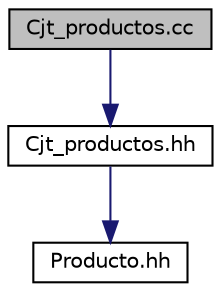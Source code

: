digraph "Cjt_productos.cc"
{
 // LATEX_PDF_SIZE
  edge [fontname="Helvetica",fontsize="10",labelfontname="Helvetica",labelfontsize="10"];
  node [fontname="Helvetica",fontsize="10",shape=record];
  Node1 [label="Cjt_productos.cc",height=0.2,width=0.4,color="black", fillcolor="grey75", style="filled", fontcolor="black",tooltip=" "];
  Node1 -> Node2 [color="midnightblue",fontsize="10",style="solid",fontname="Helvetica"];
  Node2 [label="Cjt_productos.hh",height=0.2,width=0.4,color="black", fillcolor="white", style="filled",URL="$Cjt__productos_8hh.html",tooltip="Especificación de la clase Cjt_productos."];
  Node2 -> Node3 [color="midnightblue",fontsize="10",style="solid",fontname="Helvetica"];
  Node3 [label="Producto.hh",height=0.2,width=0.4,color="black", fillcolor="white", style="filled",URL="$Producto_8hh.html",tooltip="Especificación de la clase Producto."];
}
